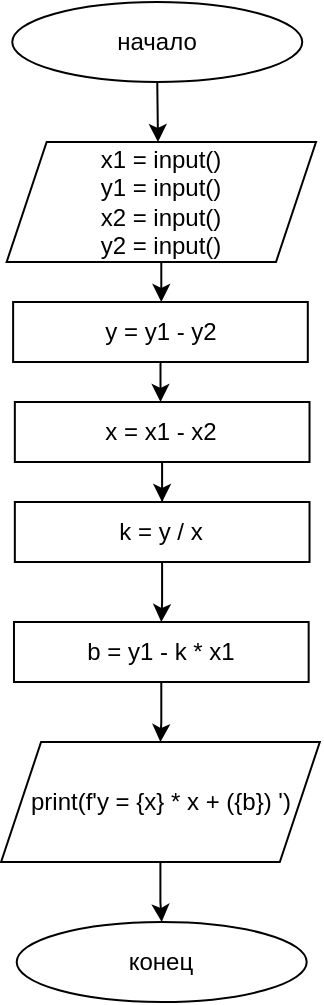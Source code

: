 <mxfile version="15.5.2" type="github"><diagram id="gMtFa30PY6DYUTKZ81zS" name="Page-1"><mxGraphModel dx="1038" dy="548" grid="1" gridSize="10" guides="1" tooltips="1" connect="1" arrows="1" fold="1" page="1" pageScale="1" pageWidth="827" pageHeight="1169" math="0" shadow="0"><root><mxCell id="0"/><mxCell id="1" parent="0"/><mxCell id="T0vUkuUzv9EjaDrv8WIT-4" value="" style="edgeStyle=orthogonalEdgeStyle;rounded=0;orthogonalLoop=1;jettySize=auto;html=1;" edge="1" parent="1" source="3cx7b8ssEzCao5vQayKR-1" target="T0vUkuUzv9EjaDrv8WIT-3"><mxGeometry relative="1" as="geometry"/></mxCell><mxCell id="3cx7b8ssEzCao5vQayKR-1" value="y = y1 - y2" style="rounded=0;whiteSpace=wrap;html=1;" parent="1" vertex="1"><mxGeometry x="288.56" y="170" width="147.34" height="30" as="geometry"/></mxCell><mxCell id="3cx7b8ssEzCao5vQayKR-2" value="начало" style="ellipse;whiteSpace=wrap;html=1;" parent="1" vertex="1"><mxGeometry x="288.13" y="20" width="145" height="40" as="geometry"/></mxCell><mxCell id="3cx7b8ssEzCao5vQayKR-8" value="" style="edgeStyle=orthogonalEdgeStyle;rounded=0;orthogonalLoop=1;jettySize=auto;html=1;" parent="1" source="3cx7b8ssEzCao5vQayKR-3" target="3cx7b8ssEzCao5vQayKR-1" edge="1"><mxGeometry relative="1" as="geometry"/></mxCell><mxCell id="3cx7b8ssEzCao5vQayKR-3" value="x1 = input()&lt;br&gt;y1 = input()&lt;br&gt;x2 = input()&lt;br&gt;y2 = input()" style="shape=parallelogram;perimeter=parallelogramPerimeter;whiteSpace=wrap;html=1;fixedSize=1;" parent="1" vertex="1"><mxGeometry x="285.32" y="90" width="154.68" height="60" as="geometry"/></mxCell><mxCell id="3cx7b8ssEzCao5vQayKR-5" value="" style="endArrow=classic;html=1;rounded=0;exitX=0.5;exitY=1;exitDx=0;exitDy=0;" parent="1" source="3cx7b8ssEzCao5vQayKR-2" edge="1"><mxGeometry width="50" height="50" relative="1" as="geometry"><mxPoint x="390" y="310" as="sourcePoint"/><mxPoint x="361" y="90" as="targetPoint"/><Array as="points"/></mxGeometry></mxCell><mxCell id="3cx7b8ssEzCao5vQayKR-17" value="" style="edgeStyle=orthogonalEdgeStyle;rounded=0;orthogonalLoop=1;jettySize=auto;html=1;" parent="1" source="3cx7b8ssEzCao5vQayKR-13" target="3cx7b8ssEzCao5vQayKR-16" edge="1"><mxGeometry relative="1" as="geometry"/></mxCell><mxCell id="3cx7b8ssEzCao5vQayKR-13" value="print(f'y = {x} * x + ({b}) ')" style="shape=parallelogram;perimeter=parallelogramPerimeter;whiteSpace=wrap;html=1;fixedSize=1;" parent="1" vertex="1"><mxGeometry x="282.54" y="390" width="159.37" height="60" as="geometry"/></mxCell><mxCell id="3cx7b8ssEzCao5vQayKR-16" value="конец" style="ellipse;whiteSpace=wrap;html=1;" parent="1" vertex="1"><mxGeometry x="290.35" y="480" width="145" height="40" as="geometry"/></mxCell><mxCell id="T0vUkuUzv9EjaDrv8WIT-6" value="" style="edgeStyle=orthogonalEdgeStyle;rounded=0;orthogonalLoop=1;jettySize=auto;html=1;" edge="1" parent="1" source="T0vUkuUzv9EjaDrv8WIT-3" target="T0vUkuUzv9EjaDrv8WIT-5"><mxGeometry relative="1" as="geometry"/></mxCell><mxCell id="T0vUkuUzv9EjaDrv8WIT-3" value="x = x1 - x2" style="rounded=0;whiteSpace=wrap;html=1;" vertex="1" parent="1"><mxGeometry x="289.42" y="220" width="147.34" height="30" as="geometry"/></mxCell><mxCell id="T0vUkuUzv9EjaDrv8WIT-8" value="" style="edgeStyle=orthogonalEdgeStyle;rounded=0;orthogonalLoop=1;jettySize=auto;html=1;" edge="1" parent="1" source="T0vUkuUzv9EjaDrv8WIT-5" target="T0vUkuUzv9EjaDrv8WIT-7"><mxGeometry relative="1" as="geometry"/></mxCell><mxCell id="T0vUkuUzv9EjaDrv8WIT-5" value="k = y / x" style="rounded=0;whiteSpace=wrap;html=1;" vertex="1" parent="1"><mxGeometry x="289.42" y="270" width="147.34" height="30" as="geometry"/></mxCell><mxCell id="T0vUkuUzv9EjaDrv8WIT-9" value="" style="edgeStyle=orthogonalEdgeStyle;rounded=0;orthogonalLoop=1;jettySize=auto;html=1;" edge="1" parent="1" source="T0vUkuUzv9EjaDrv8WIT-7" target="3cx7b8ssEzCao5vQayKR-13"><mxGeometry relative="1" as="geometry"/></mxCell><mxCell id="T0vUkuUzv9EjaDrv8WIT-7" value="b = y1 - k * x1" style="rounded=0;whiteSpace=wrap;html=1;" vertex="1" parent="1"><mxGeometry x="288.99" y="330" width="147.34" height="30" as="geometry"/></mxCell></root></mxGraphModel></diagram></mxfile>
